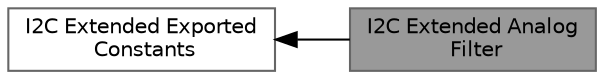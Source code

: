 digraph "I2C Extended Analog Filter"
{
 // LATEX_PDF_SIZE
  bgcolor="transparent";
  edge [fontname=Helvetica,fontsize=10,labelfontname=Helvetica,labelfontsize=10];
  node [fontname=Helvetica,fontsize=10,shape=box,height=0.2,width=0.4];
  rankdir=LR;
  Node1 [id="Node000001",label="I2C Extended Analog\l Filter",height=0.2,width=0.4,color="gray40", fillcolor="grey60", style="filled", fontcolor="black",tooltip=" "];
  Node2 [id="Node000002",label="I2C Extended Exported\l Constants",height=0.2,width=0.4,color="grey40", fillcolor="white", style="filled",URL="$group___i2_c_ex___exported___constants.html",tooltip=" "];
  Node2->Node1 [shape=plaintext, dir="back", style="solid"];
}
